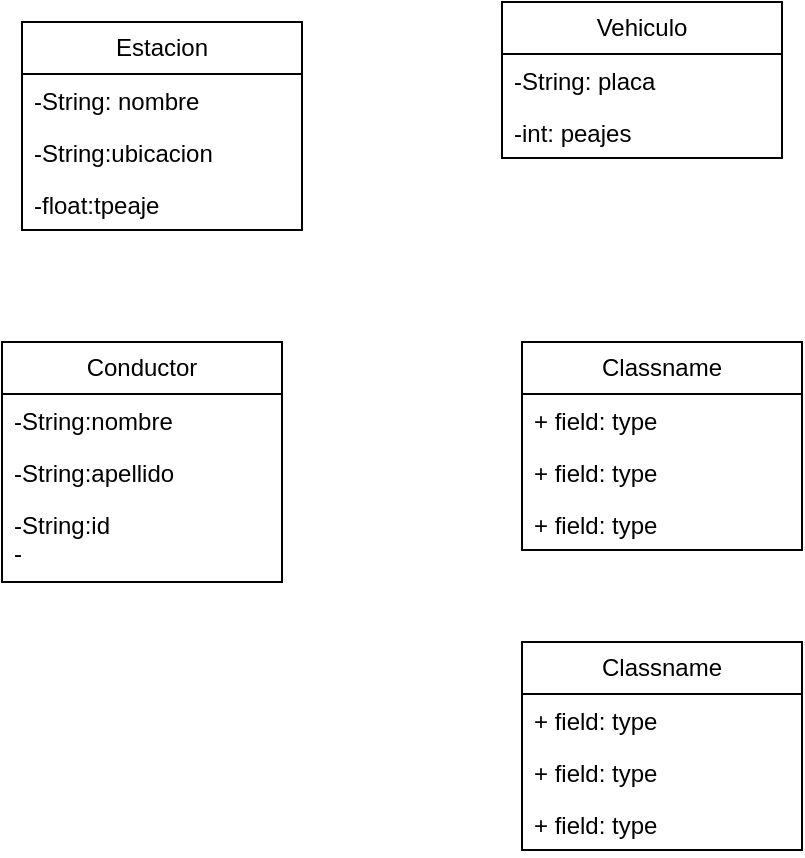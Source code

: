 <mxfile version="27.0.6">
  <diagram name="Página-1" id="NVoLlfo6I_l2SCEZavzf">
    <mxGraphModel dx="1107" dy="496" grid="1" gridSize="10" guides="1" tooltips="1" connect="1" arrows="1" fold="1" page="1" pageScale="1" pageWidth="827" pageHeight="1169" math="0" shadow="0">
      <root>
        <mxCell id="0" />
        <mxCell id="1" parent="0" />
        <mxCell id="59XPLBo3YzxhoUTR-D23-57" value="Classname" style="swimlane;fontStyle=0;childLayout=stackLayout;horizontal=1;startSize=26;fillColor=none;horizontalStack=0;resizeParent=1;resizeParentMax=0;resizeLast=0;collapsible=1;marginBottom=0;whiteSpace=wrap;html=1;" vertex="1" parent="1">
          <mxGeometry x="320" y="720" width="140" height="104" as="geometry" />
        </mxCell>
        <mxCell id="59XPLBo3YzxhoUTR-D23-58" value="+ field: type" style="text;strokeColor=none;fillColor=none;align=left;verticalAlign=top;spacingLeft=4;spacingRight=4;overflow=hidden;rotatable=0;points=[[0,0.5],[1,0.5]];portConstraint=eastwest;whiteSpace=wrap;html=1;" vertex="1" parent="59XPLBo3YzxhoUTR-D23-57">
          <mxGeometry y="26" width="140" height="26" as="geometry" />
        </mxCell>
        <mxCell id="59XPLBo3YzxhoUTR-D23-59" value="+ field: type" style="text;strokeColor=none;fillColor=none;align=left;verticalAlign=top;spacingLeft=4;spacingRight=4;overflow=hidden;rotatable=0;points=[[0,0.5],[1,0.5]];portConstraint=eastwest;whiteSpace=wrap;html=1;" vertex="1" parent="59XPLBo3YzxhoUTR-D23-57">
          <mxGeometry y="52" width="140" height="26" as="geometry" />
        </mxCell>
        <mxCell id="59XPLBo3YzxhoUTR-D23-60" value="+ field: type" style="text;strokeColor=none;fillColor=none;align=left;verticalAlign=top;spacingLeft=4;spacingRight=4;overflow=hidden;rotatable=0;points=[[0,0.5],[1,0.5]];portConstraint=eastwest;whiteSpace=wrap;html=1;" vertex="1" parent="59XPLBo3YzxhoUTR-D23-57">
          <mxGeometry y="78" width="140" height="26" as="geometry" />
        </mxCell>
        <mxCell id="59XPLBo3YzxhoUTR-D23-61" value="Classname" style="swimlane;fontStyle=0;childLayout=stackLayout;horizontal=1;startSize=26;fillColor=none;horizontalStack=0;resizeParent=1;resizeParentMax=0;resizeLast=0;collapsible=1;marginBottom=0;whiteSpace=wrap;html=1;" vertex="1" parent="1">
          <mxGeometry x="320" y="870" width="140" height="104" as="geometry" />
        </mxCell>
        <mxCell id="59XPLBo3YzxhoUTR-D23-62" value="+ field: type" style="text;strokeColor=none;fillColor=none;align=left;verticalAlign=top;spacingLeft=4;spacingRight=4;overflow=hidden;rotatable=0;points=[[0,0.5],[1,0.5]];portConstraint=eastwest;whiteSpace=wrap;html=1;" vertex="1" parent="59XPLBo3YzxhoUTR-D23-61">
          <mxGeometry y="26" width="140" height="26" as="geometry" />
        </mxCell>
        <mxCell id="59XPLBo3YzxhoUTR-D23-63" value="+ field: type" style="text;strokeColor=none;fillColor=none;align=left;verticalAlign=top;spacingLeft=4;spacingRight=4;overflow=hidden;rotatable=0;points=[[0,0.5],[1,0.5]];portConstraint=eastwest;whiteSpace=wrap;html=1;" vertex="1" parent="59XPLBo3YzxhoUTR-D23-61">
          <mxGeometry y="52" width="140" height="26" as="geometry" />
        </mxCell>
        <mxCell id="59XPLBo3YzxhoUTR-D23-64" value="+ field: type" style="text;strokeColor=none;fillColor=none;align=left;verticalAlign=top;spacingLeft=4;spacingRight=4;overflow=hidden;rotatable=0;points=[[0,0.5],[1,0.5]];portConstraint=eastwest;whiteSpace=wrap;html=1;" vertex="1" parent="59XPLBo3YzxhoUTR-D23-61">
          <mxGeometry y="78" width="140" height="26" as="geometry" />
        </mxCell>
        <mxCell id="59XPLBo3YzxhoUTR-D23-65" value="Conductor" style="swimlane;fontStyle=0;childLayout=stackLayout;horizontal=1;startSize=26;fillColor=none;horizontalStack=0;resizeParent=1;resizeParentMax=0;resizeLast=0;collapsible=1;marginBottom=0;whiteSpace=wrap;html=1;" vertex="1" parent="1">
          <mxGeometry x="60" y="720" width="140" height="120" as="geometry" />
        </mxCell>
        <mxCell id="59XPLBo3YzxhoUTR-D23-66" value="-String:nombre" style="text;strokeColor=none;fillColor=none;align=left;verticalAlign=top;spacingLeft=4;spacingRight=4;overflow=hidden;rotatable=0;points=[[0,0.5],[1,0.5]];portConstraint=eastwest;whiteSpace=wrap;html=1;" vertex="1" parent="59XPLBo3YzxhoUTR-D23-65">
          <mxGeometry y="26" width="140" height="26" as="geometry" />
        </mxCell>
        <mxCell id="59XPLBo3YzxhoUTR-D23-67" value="-String:apellido" style="text;strokeColor=none;fillColor=none;align=left;verticalAlign=top;spacingLeft=4;spacingRight=4;overflow=hidden;rotatable=0;points=[[0,0.5],[1,0.5]];portConstraint=eastwest;whiteSpace=wrap;html=1;" vertex="1" parent="59XPLBo3YzxhoUTR-D23-65">
          <mxGeometry y="52" width="140" height="26" as="geometry" />
        </mxCell>
        <mxCell id="59XPLBo3YzxhoUTR-D23-68" value="-String:id&lt;div&gt;-&lt;/div&gt;" style="text;strokeColor=none;fillColor=none;align=left;verticalAlign=top;spacingLeft=4;spacingRight=4;overflow=hidden;rotatable=0;points=[[0,0.5],[1,0.5]];portConstraint=eastwest;whiteSpace=wrap;html=1;" vertex="1" parent="59XPLBo3YzxhoUTR-D23-65">
          <mxGeometry y="78" width="140" height="42" as="geometry" />
        </mxCell>
        <mxCell id="59XPLBo3YzxhoUTR-D23-69" value="Vehiculo" style="swimlane;fontStyle=0;childLayout=stackLayout;horizontal=1;startSize=26;fillColor=none;horizontalStack=0;resizeParent=1;resizeParentMax=0;resizeLast=0;collapsible=1;marginBottom=0;whiteSpace=wrap;html=1;" vertex="1" parent="1">
          <mxGeometry x="310" y="550" width="140" height="78" as="geometry" />
        </mxCell>
        <mxCell id="59XPLBo3YzxhoUTR-D23-70" value="-String: placa" style="text;strokeColor=none;fillColor=none;align=left;verticalAlign=top;spacingLeft=4;spacingRight=4;overflow=hidden;rotatable=0;points=[[0,0.5],[1,0.5]];portConstraint=eastwest;whiteSpace=wrap;html=1;" vertex="1" parent="59XPLBo3YzxhoUTR-D23-69">
          <mxGeometry y="26" width="140" height="26" as="geometry" />
        </mxCell>
        <mxCell id="59XPLBo3YzxhoUTR-D23-71" value="-int: peajes" style="text;strokeColor=none;fillColor=none;align=left;verticalAlign=top;spacingLeft=4;spacingRight=4;overflow=hidden;rotatable=0;points=[[0,0.5],[1,0.5]];portConstraint=eastwest;whiteSpace=wrap;html=1;" vertex="1" parent="59XPLBo3YzxhoUTR-D23-69">
          <mxGeometry y="52" width="140" height="26" as="geometry" />
        </mxCell>
        <mxCell id="59XPLBo3YzxhoUTR-D23-73" value="Estacion" style="swimlane;fontStyle=0;childLayout=stackLayout;horizontal=1;startSize=26;fillColor=none;horizontalStack=0;resizeParent=1;resizeParentMax=0;resizeLast=0;collapsible=1;marginBottom=0;whiteSpace=wrap;html=1;" vertex="1" parent="1">
          <mxGeometry x="70" y="560" width="140" height="104" as="geometry" />
        </mxCell>
        <mxCell id="59XPLBo3YzxhoUTR-D23-74" value="-String: nombre" style="text;strokeColor=none;fillColor=none;align=left;verticalAlign=top;spacingLeft=4;spacingRight=4;overflow=hidden;rotatable=0;points=[[0,0.5],[1,0.5]];portConstraint=eastwest;whiteSpace=wrap;html=1;" vertex="1" parent="59XPLBo3YzxhoUTR-D23-73">
          <mxGeometry y="26" width="140" height="26" as="geometry" />
        </mxCell>
        <mxCell id="59XPLBo3YzxhoUTR-D23-75" value="-String:ubicacion" style="text;strokeColor=none;fillColor=none;align=left;verticalAlign=top;spacingLeft=4;spacingRight=4;overflow=hidden;rotatable=0;points=[[0,0.5],[1,0.5]];portConstraint=eastwest;whiteSpace=wrap;html=1;" vertex="1" parent="59XPLBo3YzxhoUTR-D23-73">
          <mxGeometry y="52" width="140" height="26" as="geometry" />
        </mxCell>
        <mxCell id="59XPLBo3YzxhoUTR-D23-76" value="-float:tpeaje" style="text;strokeColor=none;fillColor=none;align=left;verticalAlign=top;spacingLeft=4;spacingRight=4;overflow=hidden;rotatable=0;points=[[0,0.5],[1,0.5]];portConstraint=eastwest;whiteSpace=wrap;html=1;" vertex="1" parent="59XPLBo3YzxhoUTR-D23-73">
          <mxGeometry y="78" width="140" height="26" as="geometry" />
        </mxCell>
      </root>
    </mxGraphModel>
  </diagram>
</mxfile>
